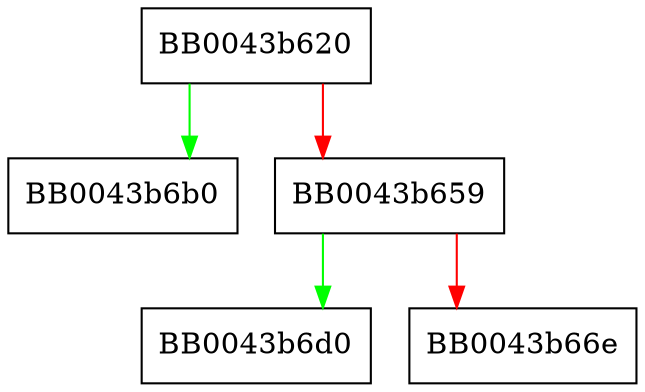 digraph ocsp_resp_cb {
  node [shape="box"];
  graph [splines=ortho];
  BB0043b620 -> BB0043b6b0 [color="green"];
  BB0043b620 -> BB0043b659 [color="red"];
  BB0043b659 -> BB0043b6d0 [color="green"];
  BB0043b659 -> BB0043b66e [color="red"];
}